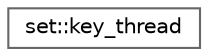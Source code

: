 digraph "类继承关系图"
{
 // LATEX_PDF_SIZE
  bgcolor="transparent";
  edge [fontname=Helvetica,fontsize=10,labelfontname=Helvetica,labelfontsize=10];
  node [fontname=Helvetica,fontsize=10,shape=box,height=0.2,width=0.4];
  rankdir="LR";
  Node0 [id="Node000000",label="set::key_thread",height=0.2,width=0.4,color="grey40", fillcolor="white", style="filled",URL="$structset_1_1key__thread.html",tooltip=" "];
}
